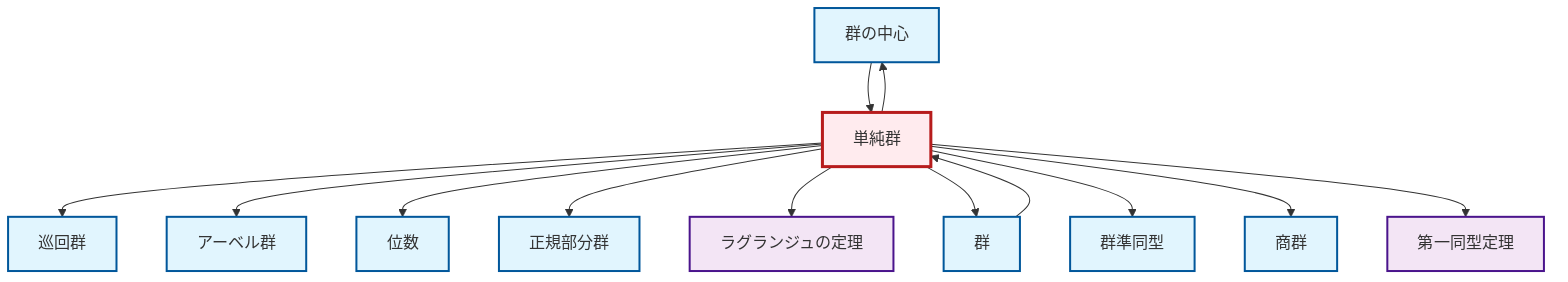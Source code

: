 graph TD
    classDef definition fill:#e1f5fe,stroke:#01579b,stroke-width:2px
    classDef theorem fill:#f3e5f5,stroke:#4a148c,stroke-width:2px
    classDef axiom fill:#fff3e0,stroke:#e65100,stroke-width:2px
    classDef example fill:#e8f5e9,stroke:#1b5e20,stroke-width:2px
    classDef current fill:#ffebee,stroke:#b71c1c,stroke-width:3px
    def-center-of-group["群の中心"]:::definition
    def-homomorphism["群準同型"]:::definition
    def-group["群"]:::definition
    def-normal-subgroup["正規部分群"]:::definition
    def-quotient-group["商群"]:::definition
    def-abelian-group["アーベル群"]:::definition
    def-order["位数"]:::definition
    thm-lagrange["ラグランジュの定理"]:::theorem
    def-simple-group["単純群"]:::definition
    thm-first-isomorphism["第一同型定理"]:::theorem
    def-cyclic-group["巡回群"]:::definition
    def-simple-group --> def-center-of-group
    def-group --> def-simple-group
    def-center-of-group --> def-simple-group
    def-simple-group --> def-cyclic-group
    def-simple-group --> def-abelian-group
    def-simple-group --> def-order
    def-simple-group --> def-normal-subgroup
    def-simple-group --> thm-lagrange
    def-simple-group --> def-group
    def-simple-group --> def-homomorphism
    def-simple-group --> def-quotient-group
    def-simple-group --> thm-first-isomorphism
    class def-simple-group current